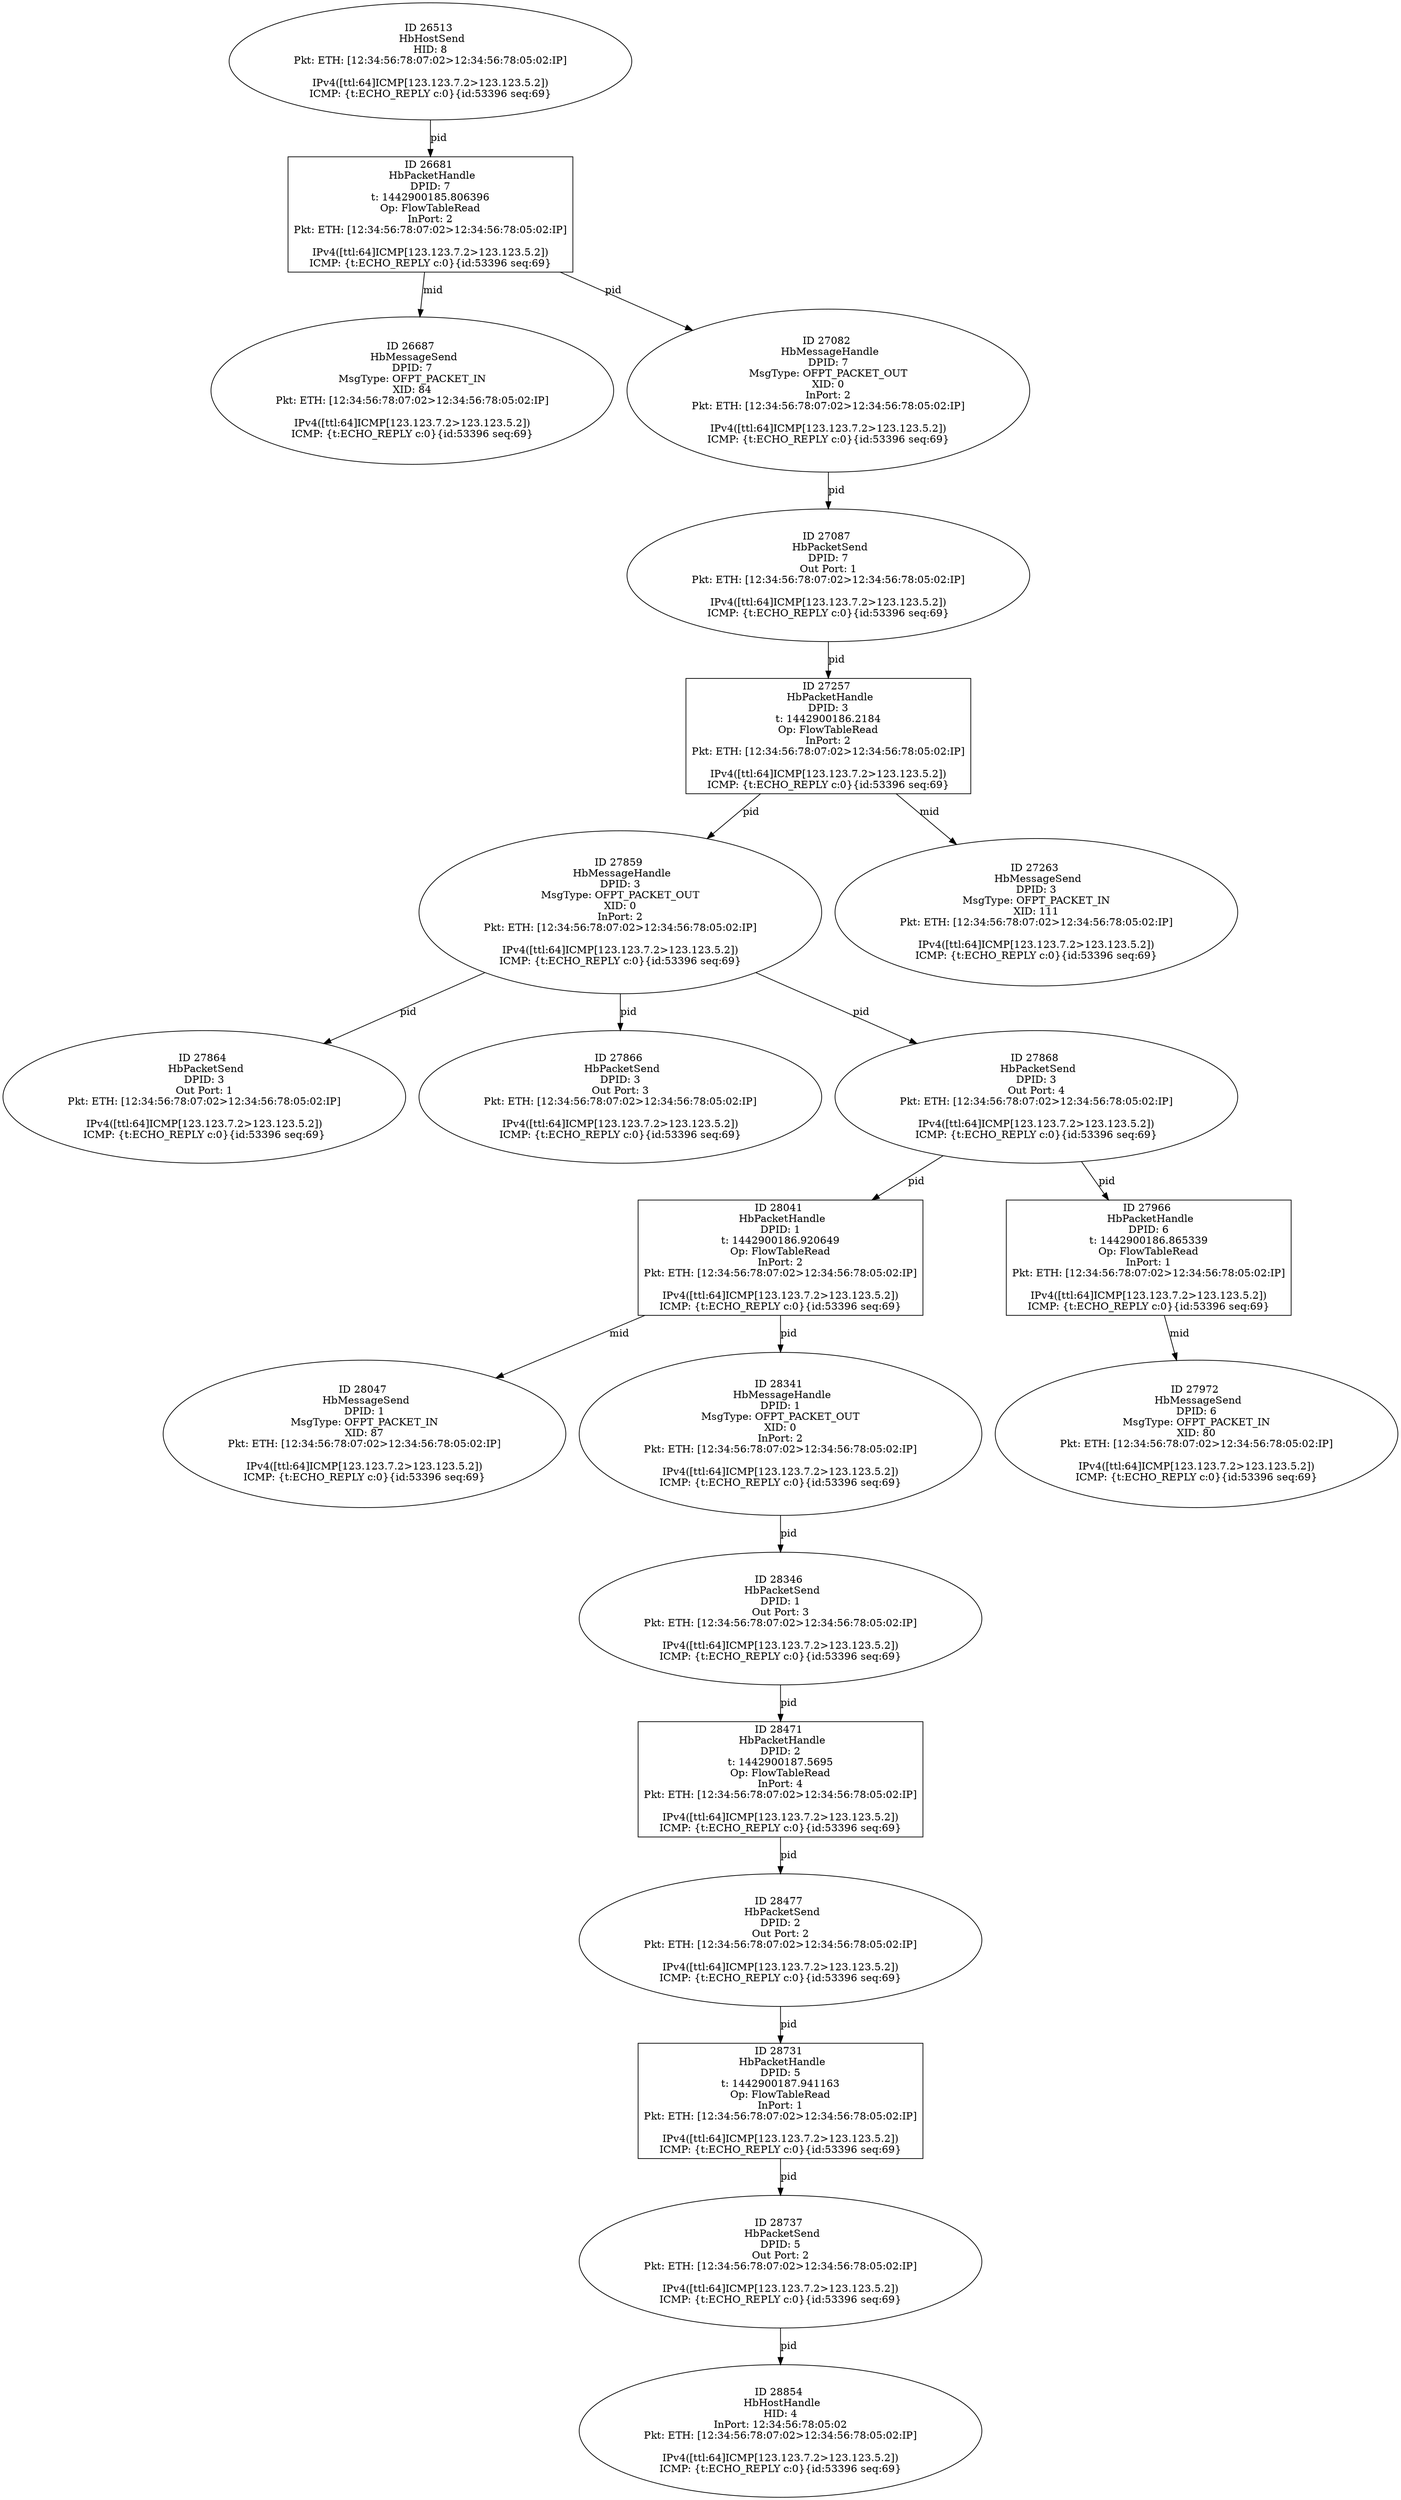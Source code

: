 strict digraph G {
28041 [shape=box, event=<hb_events.HbPacketHandle object at 0x10db4f9d0>, label="ID 28041 
 HbPacketHandle
DPID: 1
t: 1442900186.920649
Op: FlowTableRead
InPort: 2
Pkt: ETH: [12:34:56:78:07:02>12:34:56:78:05:02:IP]

IPv4([ttl:64]ICMP[123.123.7.2>123.123.5.2])
ICMP: {t:ECHO_REPLY c:0}{id:53396 seq:69}"];
28047 [shape=oval, event=<hb_events.HbMessageSend object at 0x10db524d0>, label="ID 28047 
 HbMessageSend
DPID: 1
MsgType: OFPT_PACKET_IN
XID: 87
Pkt: ETH: [12:34:56:78:07:02>12:34:56:78:05:02:IP]

IPv4([ttl:64]ICMP[123.123.7.2>123.123.5.2])
ICMP: {t:ECHO_REPLY c:0}{id:53396 seq:69}"];
26513 [shape=oval, event=<hb_events.HbHostSend object at 0x10d8aced0>, label="ID 26513 
 HbHostSend
HID: 8
Pkt: ETH: [12:34:56:78:07:02>12:34:56:78:05:02:IP]

IPv4([ttl:64]ICMP[123.123.7.2>123.123.5.2])
ICMP: {t:ECHO_REPLY c:0}{id:53396 seq:69}"];
28341 [shape=oval, event=<hb_events.HbMessageHandle object at 0x10dc1d690>, label="ID 28341 
 HbMessageHandle
DPID: 1
MsgType: OFPT_PACKET_OUT
XID: 0
InPort: 2
Pkt: ETH: [12:34:56:78:07:02>12:34:56:78:05:02:IP]

IPv4([ttl:64]ICMP[123.123.7.2>123.123.5.2])
ICMP: {t:ECHO_REPLY c:0}{id:53396 seq:69}"];
28854 [shape=oval, event=<hb_events.HbHostHandle object at 0x10dda6a90>, label="ID 28854 
 HbHostHandle
HID: 4
InPort: 12:34:56:78:05:02
Pkt: ETH: [12:34:56:78:07:02>12:34:56:78:05:02:IP]

IPv4([ttl:64]ICMP[123.123.7.2>123.123.5.2])
ICMP: {t:ECHO_REPLY c:0}{id:53396 seq:69}"];
28471 [shape=box, event=<hb_events.HbPacketHandle object at 0x10dc78a50>, label="ID 28471 
 HbPacketHandle
DPID: 2
t: 1442900187.5695
Op: FlowTableRead
InPort: 4
Pkt: ETH: [12:34:56:78:07:02>12:34:56:78:05:02:IP]

IPv4([ttl:64]ICMP[123.123.7.2>123.123.5.2])
ICMP: {t:ECHO_REPLY c:0}{id:53396 seq:69}"];
26681 [shape=box, event=<hb_events.HbPacketHandle object at 0x10d8d70d0>, label="ID 26681 
 HbPacketHandle
DPID: 7
t: 1442900185.806396
Op: FlowTableRead
InPort: 2
Pkt: ETH: [12:34:56:78:07:02>12:34:56:78:05:02:IP]

IPv4([ttl:64]ICMP[123.123.7.2>123.123.5.2])
ICMP: {t:ECHO_REPLY c:0}{id:53396 seq:69}"];
28346 [shape=oval, event=<hb_events.HbPacketSend object at 0x10dc2ac10>, label="ID 28346 
 HbPacketSend
DPID: 1
Out Port: 3
Pkt: ETH: [12:34:56:78:07:02>12:34:56:78:05:02:IP]

IPv4([ttl:64]ICMP[123.123.7.2>123.123.5.2])
ICMP: {t:ECHO_REPLY c:0}{id:53396 seq:69}"];
28731 [shape=box, event=<hb_events.HbPacketHandle object at 0x10dd6c8d0>, label="ID 28731 
 HbPacketHandle
DPID: 5
t: 1442900187.941163
Op: FlowTableRead
InPort: 1
Pkt: ETH: [12:34:56:78:07:02>12:34:56:78:05:02:IP]

IPv4([ttl:64]ICMP[123.123.7.2>123.123.5.2])
ICMP: {t:ECHO_REPLY c:0}{id:53396 seq:69}"];
28477 [shape=oval, event=<hb_events.HbPacketSend object at 0x10dc78e90>, label="ID 28477 
 HbPacketSend
DPID: 2
Out Port: 2
Pkt: ETH: [12:34:56:78:07:02>12:34:56:78:05:02:IP]

IPv4([ttl:64]ICMP[123.123.7.2>123.123.5.2])
ICMP: {t:ECHO_REPLY c:0}{id:53396 seq:69}"];
27966 [shape=box, event=<hb_events.HbPacketHandle object at 0x10db0ef50>, label="ID 27966 
 HbPacketHandle
DPID: 6
t: 1442900186.865339
Op: FlowTableRead
InPort: 1
Pkt: ETH: [12:34:56:78:07:02>12:34:56:78:05:02:IP]

IPv4([ttl:64]ICMP[123.123.7.2>123.123.5.2])
ICMP: {t:ECHO_REPLY c:0}{id:53396 seq:69}"];
26687 [shape=oval, event=<hb_events.HbMessageSend object at 0x10d8d7b90>, label="ID 26687 
 HbMessageSend
DPID: 7
MsgType: OFPT_PACKET_IN
XID: 84
Pkt: ETH: [12:34:56:78:07:02>12:34:56:78:05:02:IP]

IPv4([ttl:64]ICMP[123.123.7.2>123.123.5.2])
ICMP: {t:ECHO_REPLY c:0}{id:53396 seq:69}"];
28737 [shape=oval, event=<hb_events.HbPacketSend object at 0x10dd6cad0>, label="ID 28737 
 HbPacketSend
DPID: 5
Out Port: 2
Pkt: ETH: [12:34:56:78:07:02>12:34:56:78:05:02:IP]

IPv4([ttl:64]ICMP[123.123.7.2>123.123.5.2])
ICMP: {t:ECHO_REPLY c:0}{id:53396 seq:69}"];
27972 [shape=oval, event=<hb_events.HbMessageSend object at 0x10db14590>, label="ID 27972 
 HbMessageSend
DPID: 6
MsgType: OFPT_PACKET_IN
XID: 80
Pkt: ETH: [12:34:56:78:07:02>12:34:56:78:05:02:IP]

IPv4([ttl:64]ICMP[123.123.7.2>123.123.5.2])
ICMP: {t:ECHO_REPLY c:0}{id:53396 seq:69}"];
27082 [shape=oval, event=<hb_events.HbMessageHandle object at 0x10d9794d0>, label="ID 27082 
 HbMessageHandle
DPID: 7
MsgType: OFPT_PACKET_OUT
XID: 0
InPort: 2
Pkt: ETH: [12:34:56:78:07:02>12:34:56:78:05:02:IP]

IPv4([ttl:64]ICMP[123.123.7.2>123.123.5.2])
ICMP: {t:ECHO_REPLY c:0}{id:53396 seq:69}"];
27087 [shape=oval, event=<hb_events.HbPacketSend object at 0x10d9802d0>, label="ID 27087 
 HbPacketSend
DPID: 7
Out Port: 1
Pkt: ETH: [12:34:56:78:07:02>12:34:56:78:05:02:IP]

IPv4([ttl:64]ICMP[123.123.7.2>123.123.5.2])
ICMP: {t:ECHO_REPLY c:0}{id:53396 seq:69}"];
27859 [shape=oval, event=<hb_events.HbMessageHandle object at 0x10dac7e90>, label="ID 27859 
 HbMessageHandle
DPID: 3
MsgType: OFPT_PACKET_OUT
XID: 0
InPort: 2
Pkt: ETH: [12:34:56:78:07:02>12:34:56:78:05:02:IP]

IPv4([ttl:64]ICMP[123.123.7.2>123.123.5.2])
ICMP: {t:ECHO_REPLY c:0}{id:53396 seq:69}"];
27864 [shape=oval, event=<hb_events.HbPacketSend object at 0x10dadb4d0>, label="ID 27864 
 HbPacketSend
DPID: 3
Out Port: 1
Pkt: ETH: [12:34:56:78:07:02>12:34:56:78:05:02:IP]

IPv4([ttl:64]ICMP[123.123.7.2>123.123.5.2])
ICMP: {t:ECHO_REPLY c:0}{id:53396 seq:69}"];
27866 [shape=oval, event=<hb_events.HbPacketSend object at 0x10dadb710>, label="ID 27866 
 HbPacketSend
DPID: 3
Out Port: 3
Pkt: ETH: [12:34:56:78:07:02>12:34:56:78:05:02:IP]

IPv4([ttl:64]ICMP[123.123.7.2>123.123.5.2])
ICMP: {t:ECHO_REPLY c:0}{id:53396 seq:69}"];
27868 [shape=oval, event=<hb_events.HbPacketSend object at 0x10dadb910>, label="ID 27868 
 HbPacketSend
DPID: 3
Out Port: 4
Pkt: ETH: [12:34:56:78:07:02>12:34:56:78:05:02:IP]

IPv4([ttl:64]ICMP[123.123.7.2>123.123.5.2])
ICMP: {t:ECHO_REPLY c:0}{id:53396 seq:69}"];
27257 [shape=box, event=<hb_events.HbPacketHandle object at 0x10d9b7b50>, label="ID 27257 
 HbPacketHandle
DPID: 3
t: 1442900186.2184
Op: FlowTableRead
InPort: 2
Pkt: ETH: [12:34:56:78:07:02>12:34:56:78:05:02:IP]

IPv4([ttl:64]ICMP[123.123.7.2>123.123.5.2])
ICMP: {t:ECHO_REPLY c:0}{id:53396 seq:69}"];
27263 [shape=oval, event=<hb_events.HbMessageSend object at 0x10d9cc2d0>, label="ID 27263 
 HbMessageSend
DPID: 3
MsgType: OFPT_PACKET_IN
XID: 111
Pkt: ETH: [12:34:56:78:07:02>12:34:56:78:05:02:IP]

IPv4([ttl:64]ICMP[123.123.7.2>123.123.5.2])
ICMP: {t:ECHO_REPLY c:0}{id:53396 seq:69}"];
28041 -> 28341  [rel=pid, label=pid];
28041 -> 28047  [rel=mid, label=mid];
26513 -> 26681  [rel=pid, label=pid];
28341 -> 28346  [rel=pid, label=pid];
28471 -> 28477  [rel=pid, label=pid];
26681 -> 27082  [rel=pid, label=pid];
26681 -> 26687  [rel=mid, label=mid];
28346 -> 28471  [rel=pid, label=pid];
28731 -> 28737  [rel=pid, label=pid];
28477 -> 28731  [rel=pid, label=pid];
27966 -> 27972  [rel=mid, label=mid];
28737 -> 28854  [rel=pid, label=pid];
27082 -> 27087  [rel=pid, label=pid];
27087 -> 27257  [rel=pid, label=pid];
27859 -> 27864  [rel=pid, label=pid];
27859 -> 27866  [rel=pid, label=pid];
27859 -> 27868  [rel=pid, label=pid];
27868 -> 28041  [rel=pid, label=pid];
27868 -> 27966  [rel=pid, label=pid];
27257 -> 27859  [rel=pid, label=pid];
27257 -> 27263  [rel=mid, label=mid];
}
